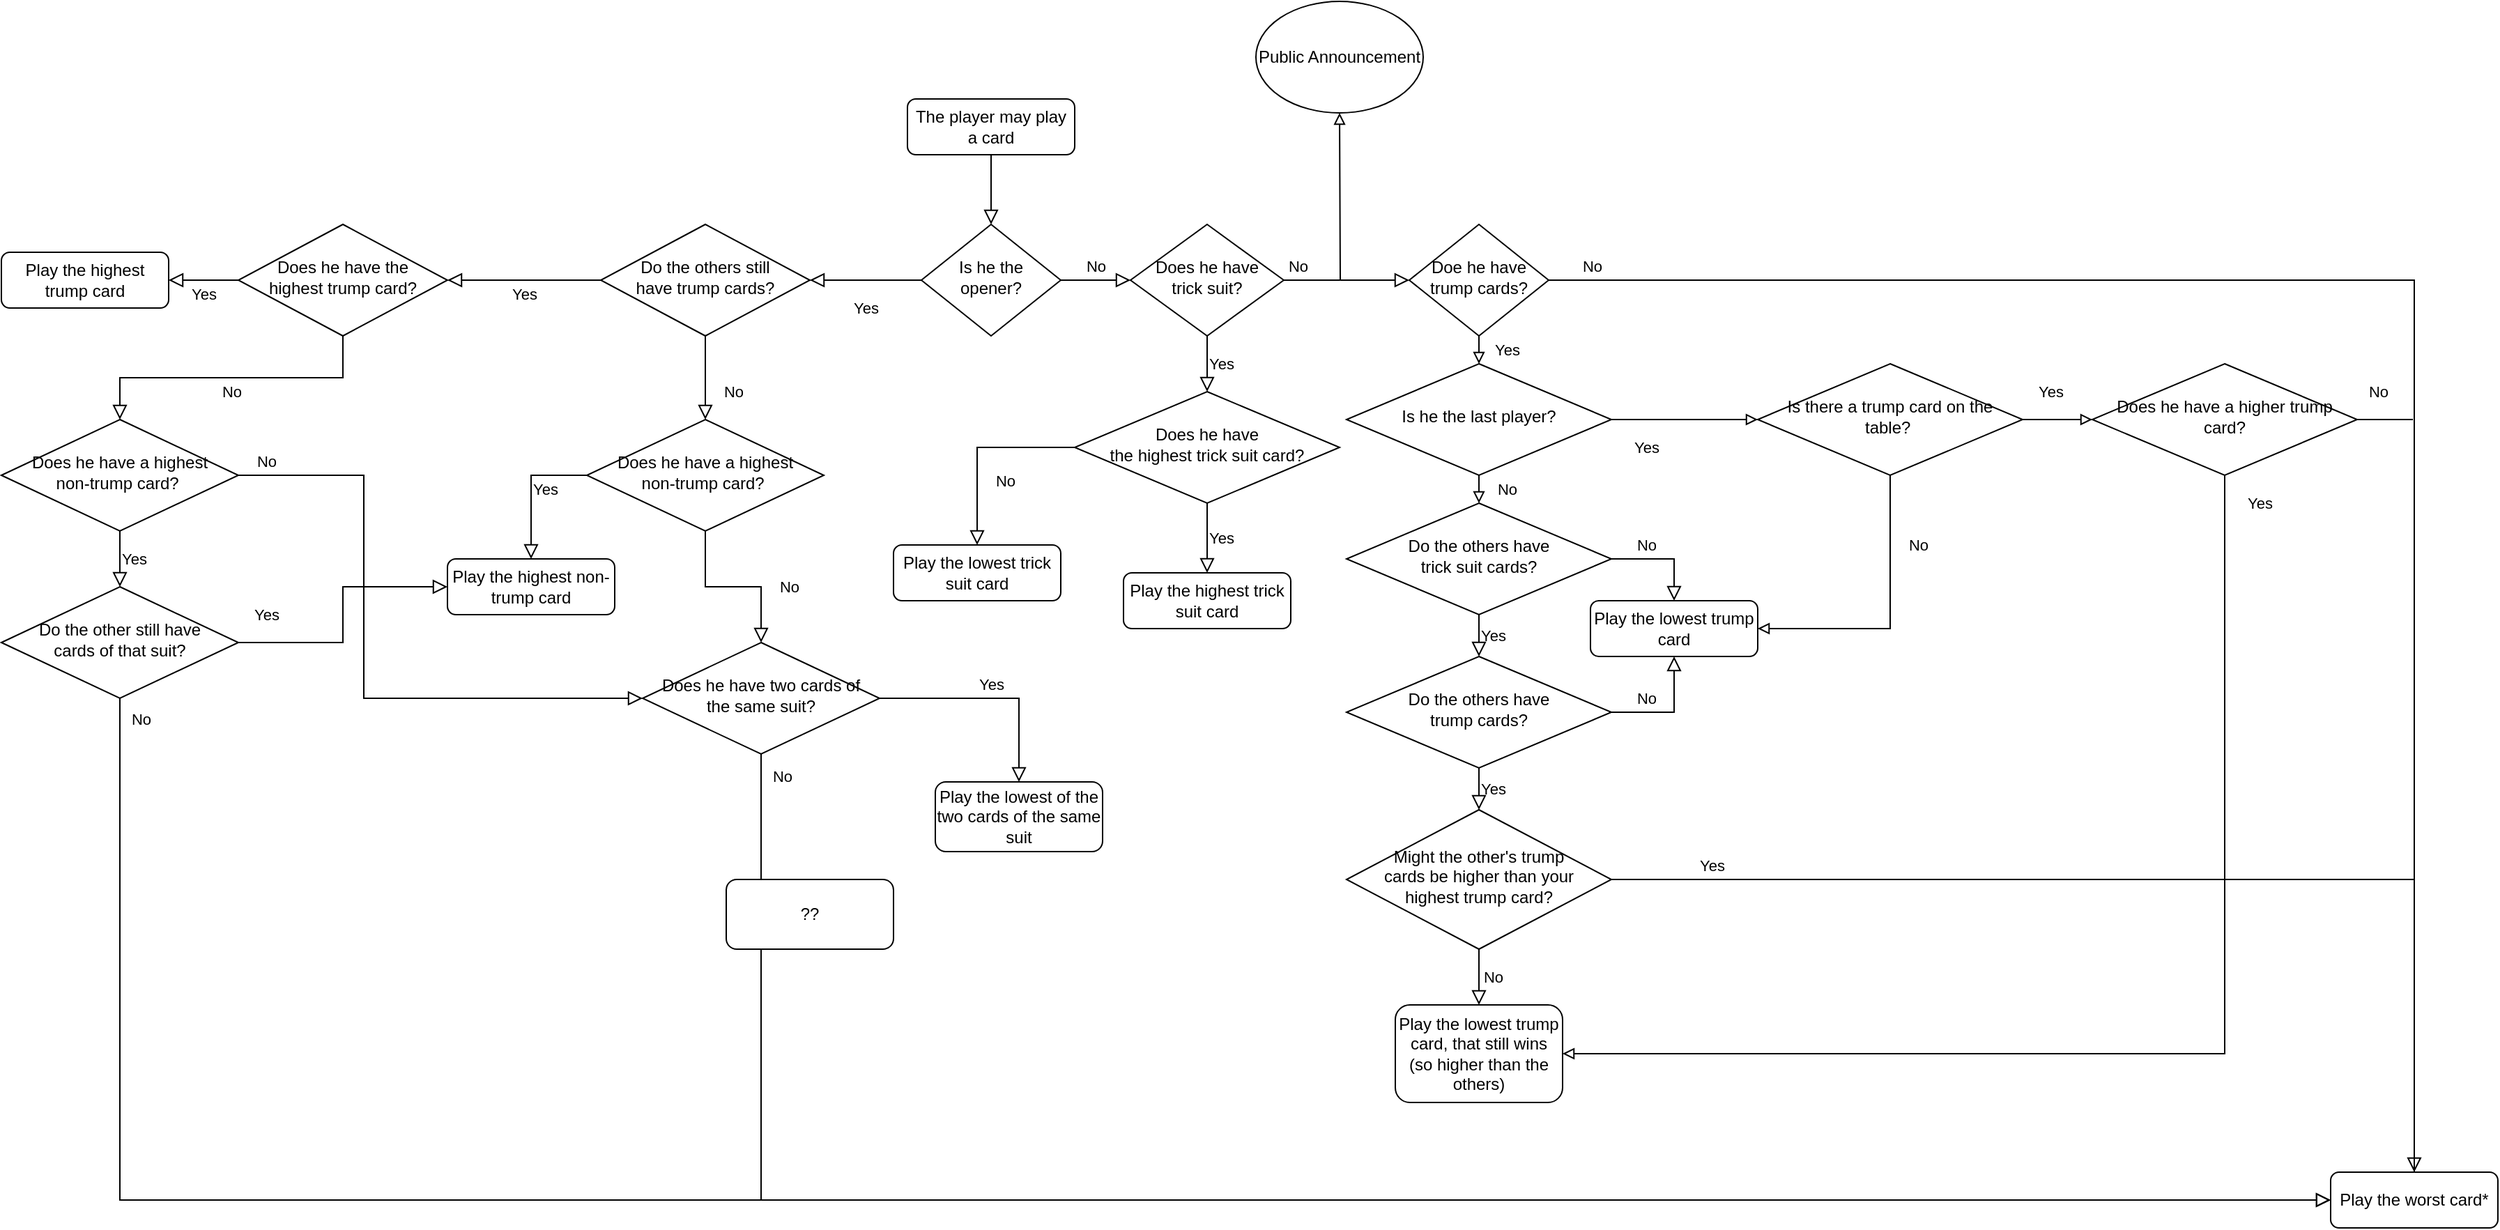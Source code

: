 <mxfile version="13.9.9" type="device"><diagram id="C5RBs43oDa-KdzZeNtuy" name="Page-1"><mxGraphModel dx="1933" dy="847" grid="1" gridSize="10" guides="1" tooltips="1" connect="1" arrows="1" fold="1" page="1" pageScale="1" pageWidth="827" pageHeight="1169" math="0" shadow="0"><root><mxCell id="WIyWlLk6GJQsqaUBKTNV-0"/><mxCell id="WIyWlLk6GJQsqaUBKTNV-1" parent="WIyWlLk6GJQsqaUBKTNV-0"/><mxCell id="WIyWlLk6GJQsqaUBKTNV-2" value="" style="rounded=0;html=1;jettySize=auto;orthogonalLoop=1;fontSize=11;endArrow=block;endFill=0;endSize=8;strokeWidth=1;shadow=0;labelBackgroundColor=none;edgeStyle=orthogonalEdgeStyle;" parent="WIyWlLk6GJQsqaUBKTNV-1" source="WIyWlLk6GJQsqaUBKTNV-3" target="WIyWlLk6GJQsqaUBKTNV-6" edge="1"><mxGeometry relative="1" as="geometry"/></mxCell><mxCell id="WIyWlLk6GJQsqaUBKTNV-3" value="The player may play a card" style="rounded=1;whiteSpace=wrap;html=1;fontSize=12;glass=0;strokeWidth=1;shadow=0;" parent="WIyWlLk6GJQsqaUBKTNV-1" vertex="1"><mxGeometry x="160" y="80" width="120" height="40" as="geometry"/></mxCell><mxCell id="WIyWlLk6GJQsqaUBKTNV-4" value="Yes" style="rounded=0;html=1;jettySize=auto;orthogonalLoop=1;fontSize=11;endArrow=block;endFill=0;endSize=8;strokeWidth=1;shadow=0;labelBackgroundColor=none;edgeStyle=orthogonalEdgeStyle;entryX=1;entryY=0.5;entryDx=0;entryDy=0;" parent="WIyWlLk6GJQsqaUBKTNV-1" source="WIyWlLk6GJQsqaUBKTNV-6" target="WIyWlLk6GJQsqaUBKTNV-10" edge="1"><mxGeometry y="20" relative="1" as="geometry"><mxPoint as="offset"/></mxGeometry></mxCell><mxCell id="WIyWlLk6GJQsqaUBKTNV-5" value="No" style="edgeStyle=orthogonalEdgeStyle;rounded=0;html=1;jettySize=auto;orthogonalLoop=1;fontSize=11;endArrow=block;endFill=0;endSize=8;strokeWidth=1;shadow=0;labelBackgroundColor=none;entryX=0;entryY=0.5;entryDx=0;entryDy=0;" parent="WIyWlLk6GJQsqaUBKTNV-1" source="WIyWlLk6GJQsqaUBKTNV-6" target="iJlDrseRgprdsMSUOjg6-0" edge="1"><mxGeometry y="10" relative="1" as="geometry"><mxPoint as="offset"/></mxGeometry></mxCell><mxCell id="WIyWlLk6GJQsqaUBKTNV-6" value="Is he the opener?" style="rhombus;whiteSpace=wrap;html=1;shadow=0;fontFamily=Helvetica;fontSize=12;align=center;strokeWidth=1;spacing=6;spacingTop=-4;" parent="WIyWlLk6GJQsqaUBKTNV-1" vertex="1"><mxGeometry x="170" y="170" width="100" height="80" as="geometry"/></mxCell><mxCell id="WIyWlLk6GJQsqaUBKTNV-8" value="No" style="rounded=0;html=1;jettySize=auto;orthogonalLoop=1;fontSize=11;endArrow=block;endFill=0;endSize=8;strokeWidth=1;shadow=0;labelBackgroundColor=none;edgeStyle=orthogonalEdgeStyle;exitX=0.5;exitY=1;exitDx=0;exitDy=0;entryX=0.5;entryY=0;entryDx=0;entryDy=0;" parent="WIyWlLk6GJQsqaUBKTNV-1" source="WIyWlLk6GJQsqaUBKTNV-10" target="iJlDrseRgprdsMSUOjg6-39" edge="1"><mxGeometry x="0.333" y="20" relative="1" as="geometry"><mxPoint as="offset"/><mxPoint x="-5" y="300" as="targetPoint"/></mxGeometry></mxCell><mxCell id="WIyWlLk6GJQsqaUBKTNV-9" value="Yes" style="edgeStyle=orthogonalEdgeStyle;rounded=0;html=1;jettySize=auto;orthogonalLoop=1;fontSize=11;endArrow=block;endFill=0;endSize=8;strokeWidth=1;shadow=0;labelBackgroundColor=none;exitX=0;exitY=0.5;exitDx=0;exitDy=0;entryX=1;entryY=0.5;entryDx=0;entryDy=0;" parent="WIyWlLk6GJQsqaUBKTNV-1" source="WIyWlLk6GJQsqaUBKTNV-10" target="iJlDrseRgprdsMSUOjg6-36" edge="1"><mxGeometry y="10" relative="1" as="geometry"><mxPoint as="offset"/><mxPoint x="-120" y="260" as="targetPoint"/></mxGeometry></mxCell><mxCell id="WIyWlLk6GJQsqaUBKTNV-10" value="Do the others still&lt;br&gt;have trump cards?" style="rhombus;whiteSpace=wrap;html=1;shadow=0;fontFamily=Helvetica;fontSize=12;align=center;strokeWidth=1;spacing=6;spacingTop=-4;" parent="WIyWlLk6GJQsqaUBKTNV-1" vertex="1"><mxGeometry x="-60" y="170" width="150" height="80" as="geometry"/></mxCell><mxCell id="scWDDhEXI0IssHFphP5g-30" style="edgeStyle=orthogonalEdgeStyle;rounded=0;orthogonalLoop=1;jettySize=auto;html=1;exitX=1;exitY=0.5;exitDx=0;exitDy=0;entryX=0.5;entryY=1;entryDx=0;entryDy=0;endArrow=block;endFill=0;" edge="1" parent="WIyWlLk6GJQsqaUBKTNV-1" source="iJlDrseRgprdsMSUOjg6-0"><mxGeometry relative="1" as="geometry"><mxPoint x="470" y="90" as="targetPoint"/></mxGeometry></mxCell><mxCell id="iJlDrseRgprdsMSUOjg6-0" value="Does he have &lt;br&gt;trick suit?" style="rhombus;whiteSpace=wrap;html=1;shadow=0;fontFamily=Helvetica;fontSize=12;align=center;strokeWidth=1;spacing=6;spacingTop=-4;" parent="WIyWlLk6GJQsqaUBKTNV-1" vertex="1"><mxGeometry x="320" y="170" width="110" height="80" as="geometry"/></mxCell><mxCell id="iJlDrseRgprdsMSUOjg6-1" value="Does he have&lt;br&gt;the highest trick suit card?" style="rhombus;whiteSpace=wrap;html=1;shadow=0;fontFamily=Helvetica;fontSize=12;align=center;strokeWidth=1;spacing=6;spacingTop=-4;" parent="WIyWlLk6GJQsqaUBKTNV-1" vertex="1"><mxGeometry x="280" y="290" width="190" height="80" as="geometry"/></mxCell><mxCell id="iJlDrseRgprdsMSUOjg6-3" value="Yes" style="edgeStyle=orthogonalEdgeStyle;rounded=0;html=1;jettySize=auto;orthogonalLoop=1;fontSize=11;endArrow=block;endFill=0;endSize=8;strokeWidth=1;shadow=0;labelBackgroundColor=none;exitX=0.5;exitY=1;exitDx=0;exitDy=0;" parent="WIyWlLk6GJQsqaUBKTNV-1" source="iJlDrseRgprdsMSUOjg6-0" target="iJlDrseRgprdsMSUOjg6-1" edge="1"><mxGeometry y="10" relative="1" as="geometry"><mxPoint as="offset"/><mxPoint x="280" y="220" as="sourcePoint"/><mxPoint x="330" y="220" as="targetPoint"/></mxGeometry></mxCell><mxCell id="scWDDhEXI0IssHFphP5g-7" style="edgeStyle=orthogonalEdgeStyle;rounded=0;orthogonalLoop=1;jettySize=auto;html=1;exitX=0.5;exitY=1;exitDx=0;exitDy=0;entryX=0.5;entryY=0;entryDx=0;entryDy=0;endArrow=block;endFill=0;" edge="1" parent="WIyWlLk6GJQsqaUBKTNV-1" source="iJlDrseRgprdsMSUOjg6-4" target="scWDDhEXI0IssHFphP5g-5"><mxGeometry relative="1" as="geometry"/></mxCell><mxCell id="iJlDrseRgprdsMSUOjg6-4" value="Doe he have trump cards?" style="rhombus;whiteSpace=wrap;html=1;shadow=0;fontFamily=Helvetica;fontSize=12;align=center;strokeWidth=1;spacing=6;spacingTop=-4;" parent="WIyWlLk6GJQsqaUBKTNV-1" vertex="1"><mxGeometry x="520" y="170" width="100" height="80" as="geometry"/></mxCell><mxCell id="iJlDrseRgprdsMSUOjg6-7" value="No" style="edgeStyle=orthogonalEdgeStyle;rounded=0;html=1;jettySize=auto;orthogonalLoop=1;fontSize=11;endArrow=block;endFill=0;endSize=8;strokeWidth=1;shadow=0;labelBackgroundColor=none;entryX=0;entryY=0.5;entryDx=0;entryDy=0;exitX=1;exitY=0.5;exitDx=0;exitDy=0;" parent="WIyWlLk6GJQsqaUBKTNV-1" source="iJlDrseRgprdsMSUOjg6-0" target="iJlDrseRgprdsMSUOjg6-4" edge="1"><mxGeometry x="-0.778" y="10" relative="1" as="geometry"><mxPoint as="offset"/><mxPoint x="460" y="120" as="sourcePoint"/><mxPoint x="330" y="220" as="targetPoint"/></mxGeometry></mxCell><mxCell id="iJlDrseRgprdsMSUOjg6-8" value="Yes" style="edgeStyle=orthogonalEdgeStyle;rounded=0;html=1;jettySize=auto;orthogonalLoop=1;fontSize=11;endArrow=block;endFill=0;endSize=8;strokeWidth=1;shadow=0;labelBackgroundColor=none;exitX=0.5;exitY=1;exitDx=0;exitDy=0;entryX=0.5;entryY=0;entryDx=0;entryDy=0;" parent="WIyWlLk6GJQsqaUBKTNV-1" source="iJlDrseRgprdsMSUOjg6-1" target="iJlDrseRgprdsMSUOjg6-9" edge="1"><mxGeometry y="10" relative="1" as="geometry"><mxPoint as="offset"/><mxPoint x="385" y="260" as="sourcePoint"/><mxPoint x="375" y="420" as="targetPoint"/></mxGeometry></mxCell><mxCell id="iJlDrseRgprdsMSUOjg6-9" value="Play the highest trick suit card" style="rounded=1;whiteSpace=wrap;html=1;fontSize=12;glass=0;strokeWidth=1;shadow=0;" parent="WIyWlLk6GJQsqaUBKTNV-1" vertex="1"><mxGeometry x="315" y="420" width="120" height="40" as="geometry"/></mxCell><mxCell id="iJlDrseRgprdsMSUOjg6-11" value="Play the lowest trick suit card" style="rounded=1;whiteSpace=wrap;html=1;fontSize=12;glass=0;strokeWidth=1;shadow=0;" parent="WIyWlLk6GJQsqaUBKTNV-1" vertex="1"><mxGeometry x="150" y="400" width="120" height="40" as="geometry"/></mxCell><mxCell id="iJlDrseRgprdsMSUOjg6-12" value="No" style="rounded=0;html=1;jettySize=auto;orthogonalLoop=1;fontSize=11;endArrow=block;endFill=0;endSize=8;strokeWidth=1;shadow=0;labelBackgroundColor=none;edgeStyle=orthogonalEdgeStyle;entryX=0.5;entryY=0;entryDx=0;entryDy=0;" parent="WIyWlLk6GJQsqaUBKTNV-1" source="iJlDrseRgprdsMSUOjg6-1" target="iJlDrseRgprdsMSUOjg6-11" edge="1"><mxGeometry x="0.333" y="20" relative="1" as="geometry"><mxPoint as="offset"/><mxPoint x="60" y="280" as="sourcePoint"/><mxPoint x="130" y="330" as="targetPoint"/></mxGeometry></mxCell><mxCell id="iJlDrseRgprdsMSUOjg6-13" value="Do the others have &lt;br&gt;trick suit cards?" style="rhombus;whiteSpace=wrap;html=1;shadow=0;fontFamily=Helvetica;fontSize=12;align=center;strokeWidth=1;spacing=6;spacingTop=-4;" parent="WIyWlLk6GJQsqaUBKTNV-1" vertex="1"><mxGeometry x="475" y="370" width="190" height="80" as="geometry"/></mxCell><mxCell id="iJlDrseRgprdsMSUOjg6-16" value="No" style="edgeStyle=orthogonalEdgeStyle;rounded=0;html=1;jettySize=auto;orthogonalLoop=1;fontSize=11;endArrow=block;endFill=0;endSize=8;strokeWidth=1;shadow=0;labelBackgroundColor=none;entryX=0.5;entryY=0;entryDx=0;entryDy=0;exitX=1;exitY=0.5;exitDx=0;exitDy=0;" parent="WIyWlLk6GJQsqaUBKTNV-1" source="iJlDrseRgprdsMSUOjg6-4" target="iJlDrseRgprdsMSUOjg6-15" edge="1"><mxGeometry x="-0.952" y="10" relative="1" as="geometry"><mxPoint as="offset"/><mxPoint x="440" y="220" as="sourcePoint"/><mxPoint x="530" y="220" as="targetPoint"/></mxGeometry></mxCell><mxCell id="iJlDrseRgprdsMSUOjg6-18" value="No" style="edgeStyle=orthogonalEdgeStyle;rounded=0;html=1;jettySize=auto;orthogonalLoop=1;fontSize=11;endArrow=block;endFill=0;endSize=8;strokeWidth=1;shadow=0;labelBackgroundColor=none;exitX=1;exitY=0.5;exitDx=0;exitDy=0;entryX=0.5;entryY=0;entryDx=0;entryDy=0;" parent="WIyWlLk6GJQsqaUBKTNV-1" source="iJlDrseRgprdsMSUOjg6-13" target="iJlDrseRgprdsMSUOjg6-19" edge="1"><mxGeometry x="-0.333" y="10" relative="1" as="geometry"><mxPoint as="offset"/><mxPoint x="630" y="290" as="sourcePoint"/><mxPoint x="760" y="450" as="targetPoint"/></mxGeometry></mxCell><mxCell id="iJlDrseRgprdsMSUOjg6-19" value="Play the lowest trump card" style="rounded=1;whiteSpace=wrap;html=1;fontSize=12;glass=0;strokeWidth=1;shadow=0;" parent="WIyWlLk6GJQsqaUBKTNV-1" vertex="1"><mxGeometry x="650" y="440" width="120" height="40" as="geometry"/></mxCell><mxCell id="iJlDrseRgprdsMSUOjg6-21" value="Yes" style="edgeStyle=orthogonalEdgeStyle;rounded=0;html=1;jettySize=auto;orthogonalLoop=1;fontSize=11;endArrow=block;endFill=0;endSize=8;strokeWidth=1;shadow=0;labelBackgroundColor=none;exitX=0.5;exitY=1;exitDx=0;exitDy=0;entryX=0.5;entryY=0;entryDx=0;entryDy=0;" parent="WIyWlLk6GJQsqaUBKTNV-1" source="iJlDrseRgprdsMSUOjg6-13" target="iJlDrseRgprdsMSUOjg6-22" edge="1"><mxGeometry y="10" relative="1" as="geometry"><mxPoint as="offset"/><mxPoint x="580" y="330" as="sourcePoint"/><mxPoint x="570" y="500" as="targetPoint"/></mxGeometry></mxCell><mxCell id="iJlDrseRgprdsMSUOjg6-22" value="Do the others have &lt;br&gt;trump cards?" style="rhombus;whiteSpace=wrap;html=1;shadow=0;fontFamily=Helvetica;fontSize=12;align=center;strokeWidth=1;spacing=6;spacingTop=-4;" parent="WIyWlLk6GJQsqaUBKTNV-1" vertex="1"><mxGeometry x="475" y="480" width="190" height="80" as="geometry"/></mxCell><mxCell id="iJlDrseRgprdsMSUOjg6-25" value="No" style="edgeStyle=orthogonalEdgeStyle;rounded=0;html=1;jettySize=auto;orthogonalLoop=1;fontSize=11;endArrow=block;endFill=0;endSize=8;strokeWidth=1;shadow=0;labelBackgroundColor=none;exitX=1;exitY=0.5;exitDx=0;exitDy=0;entryX=0.5;entryY=1;entryDx=0;entryDy=0;" parent="WIyWlLk6GJQsqaUBKTNV-1" source="iJlDrseRgprdsMSUOjg6-22" target="iJlDrseRgprdsMSUOjg6-19" edge="1"><mxGeometry x="-0.412" y="10" relative="1" as="geometry"><mxPoint as="offset"/><mxPoint x="675" y="420" as="sourcePoint"/><mxPoint x="760" y="450" as="targetPoint"/></mxGeometry></mxCell><mxCell id="iJlDrseRgprdsMSUOjg6-27" value="Yes" style="edgeStyle=orthogonalEdgeStyle;rounded=0;html=1;jettySize=auto;orthogonalLoop=1;fontSize=11;endArrow=block;endFill=0;endSize=8;strokeWidth=1;shadow=0;labelBackgroundColor=none;exitX=0.5;exitY=1;exitDx=0;exitDy=0;entryX=0.5;entryY=0;entryDx=0;entryDy=0;" parent="WIyWlLk6GJQsqaUBKTNV-1" source="iJlDrseRgprdsMSUOjg6-22" target="iJlDrseRgprdsMSUOjg6-28" edge="1"><mxGeometry y="10" relative="1" as="geometry"><mxPoint as="offset"/><mxPoint x="580" y="460" as="sourcePoint"/><mxPoint x="570" y="615" as="targetPoint"/></mxGeometry></mxCell><mxCell id="iJlDrseRgprdsMSUOjg6-28" value="Might the other's trump &lt;br&gt;cards be higher than your &lt;br&gt;highest trump card?" style="rhombus;whiteSpace=wrap;html=1;shadow=0;fontFamily=Helvetica;fontSize=12;align=center;strokeWidth=1;spacing=6;spacingTop=-4;" parent="WIyWlLk6GJQsqaUBKTNV-1" vertex="1"><mxGeometry x="475" y="590" width="190" height="100" as="geometry"/></mxCell><mxCell id="iJlDrseRgprdsMSUOjg6-31" value="Play the lowest trump card, that still wins (so higher than the others)" style="rounded=1;whiteSpace=wrap;html=1;fontSize=12;glass=0;strokeWidth=1;shadow=0;" parent="WIyWlLk6GJQsqaUBKTNV-1" vertex="1"><mxGeometry x="510" y="730" width="120" height="70" as="geometry"/></mxCell><mxCell id="iJlDrseRgprdsMSUOjg6-34" value="No" style="edgeStyle=orthogonalEdgeStyle;rounded=0;html=1;jettySize=auto;orthogonalLoop=1;fontSize=11;endArrow=block;endFill=0;endSize=8;strokeWidth=1;shadow=0;labelBackgroundColor=none;exitX=0.5;exitY=1;exitDx=0;exitDy=0;entryX=0.5;entryY=0;entryDx=0;entryDy=0;" parent="WIyWlLk6GJQsqaUBKTNV-1" source="iJlDrseRgprdsMSUOjg6-28" target="iJlDrseRgprdsMSUOjg6-31" edge="1"><mxGeometry y="10" relative="1" as="geometry"><mxPoint as="offset"/><mxPoint x="675" y="530" as="sourcePoint"/><mxPoint x="760" y="490" as="targetPoint"/></mxGeometry></mxCell><mxCell id="iJlDrseRgprdsMSUOjg6-15" value="Play the worst card*" style="rounded=1;whiteSpace=wrap;html=1;fontSize=12;glass=0;strokeWidth=1;shadow=0;" parent="WIyWlLk6GJQsqaUBKTNV-1" vertex="1"><mxGeometry x="1181" y="850" width="120" height="40" as="geometry"/></mxCell><mxCell id="iJlDrseRgprdsMSUOjg6-35" value="Yes" style="edgeStyle=orthogonalEdgeStyle;rounded=0;html=1;jettySize=auto;orthogonalLoop=1;fontSize=11;endArrow=none;endFill=0;endSize=8;strokeWidth=1;shadow=0;labelBackgroundColor=none;exitX=1;exitY=0.5;exitDx=0;exitDy=0;" parent="WIyWlLk6GJQsqaUBKTNV-1" source="iJlDrseRgprdsMSUOjg6-28" target="iJlDrseRgprdsMSUOjg6-15" edge="1"><mxGeometry x="-0.818" y="10" relative="1" as="geometry"><mxPoint as="offset"/><mxPoint x="665" y="570" as="sourcePoint"/><mxPoint x="830" y="840" as="targetPoint"/></mxGeometry></mxCell><mxCell id="iJlDrseRgprdsMSUOjg6-36" value="Does he have the&lt;br&gt;highest trump card?" style="rhombus;whiteSpace=wrap;html=1;shadow=0;fontFamily=Helvetica;fontSize=12;align=center;strokeWidth=1;spacing=6;spacingTop=-4;" parent="WIyWlLk6GJQsqaUBKTNV-1" vertex="1"><mxGeometry x="-320" y="170" width="150" height="80" as="geometry"/></mxCell><mxCell id="iJlDrseRgprdsMSUOjg6-37" value="Play the highest trump card" style="rounded=1;whiteSpace=wrap;html=1;fontSize=12;glass=0;strokeWidth=1;shadow=0;" parent="WIyWlLk6GJQsqaUBKTNV-1" vertex="1"><mxGeometry x="-490" y="190" width="120" height="40" as="geometry"/></mxCell><mxCell id="iJlDrseRgprdsMSUOjg6-38" value="Yes" style="edgeStyle=orthogonalEdgeStyle;rounded=0;html=1;jettySize=auto;orthogonalLoop=1;fontSize=11;endArrow=block;endFill=0;endSize=8;strokeWidth=1;shadow=0;labelBackgroundColor=none;exitX=0;exitY=0.5;exitDx=0;exitDy=0;entryX=1;entryY=0.5;entryDx=0;entryDy=0;" parent="WIyWlLk6GJQsqaUBKTNV-1" source="iJlDrseRgprdsMSUOjg6-36" target="iJlDrseRgprdsMSUOjg6-37" edge="1"><mxGeometry y="10" relative="1" as="geometry"><mxPoint as="offset"/><mxPoint x="-70" y="220" as="sourcePoint"/><mxPoint x="-140" y="220" as="targetPoint"/></mxGeometry></mxCell><mxCell id="iJlDrseRgprdsMSUOjg6-39" value="Does he have a highest &lt;br&gt;non-trump card?&amp;nbsp;" style="rhombus;whiteSpace=wrap;html=1;shadow=0;fontFamily=Helvetica;fontSize=12;align=center;strokeWidth=1;spacing=6;spacingTop=-4;" parent="WIyWlLk6GJQsqaUBKTNV-1" vertex="1"><mxGeometry x="-70" y="310" width="170" height="80" as="geometry"/></mxCell><mxCell id="iJlDrseRgprdsMSUOjg6-40" value="Play the highest non-trump card" style="rounded=1;whiteSpace=wrap;html=1;fontSize=12;glass=0;strokeWidth=1;shadow=0;" parent="WIyWlLk6GJQsqaUBKTNV-1" vertex="1"><mxGeometry x="-170" y="410" width="120" height="40" as="geometry"/></mxCell><mxCell id="iJlDrseRgprdsMSUOjg6-41" value="Yes" style="edgeStyle=orthogonalEdgeStyle;rounded=0;html=1;jettySize=auto;orthogonalLoop=1;fontSize=11;endArrow=block;endFill=0;endSize=8;strokeWidth=1;shadow=0;labelBackgroundColor=none;exitX=0;exitY=0.5;exitDx=0;exitDy=0;entryX=0.5;entryY=0;entryDx=0;entryDy=0;" parent="WIyWlLk6GJQsqaUBKTNV-1" source="iJlDrseRgprdsMSUOjg6-39" target="iJlDrseRgprdsMSUOjg6-40" edge="1"><mxGeometry y="10" relative="1" as="geometry"><mxPoint as="offset"/><mxPoint x="-70" y="220" as="sourcePoint"/><mxPoint x="-140" y="220" as="targetPoint"/></mxGeometry></mxCell><mxCell id="iJlDrseRgprdsMSUOjg6-43" value="Does he have two cards of the same suit?" style="rhombus;whiteSpace=wrap;html=1;shadow=0;fontFamily=Helvetica;fontSize=12;align=center;strokeWidth=1;spacing=6;spacingTop=-4;" parent="WIyWlLk6GJQsqaUBKTNV-1" vertex="1"><mxGeometry x="-30" y="470" width="170" height="80" as="geometry"/></mxCell><mxCell id="iJlDrseRgprdsMSUOjg6-44" value="No" style="rounded=0;html=1;jettySize=auto;orthogonalLoop=1;fontSize=11;endArrow=block;endFill=0;endSize=8;strokeWidth=1;shadow=0;labelBackgroundColor=none;edgeStyle=orthogonalEdgeStyle;exitX=0.5;exitY=1;exitDx=0;exitDy=0;entryX=0.5;entryY=0;entryDx=0;entryDy=0;" parent="WIyWlLk6GJQsqaUBKTNV-1" source="iJlDrseRgprdsMSUOjg6-39" target="iJlDrseRgprdsMSUOjg6-43" edge="1"><mxGeometry x="0.333" y="20" relative="1" as="geometry"><mxPoint as="offset"/><mxPoint x="25" y="260" as="sourcePoint"/><mxPoint x="25" y="320" as="targetPoint"/></mxGeometry></mxCell><mxCell id="iJlDrseRgprdsMSUOjg6-45" value="Yes" style="edgeStyle=orthogonalEdgeStyle;rounded=0;html=1;jettySize=auto;orthogonalLoop=1;fontSize=11;endArrow=block;endFill=0;endSize=8;strokeWidth=1;shadow=0;labelBackgroundColor=none;exitX=1;exitY=0.5;exitDx=0;exitDy=0;entryX=0.5;entryY=0;entryDx=0;entryDy=0;" parent="WIyWlLk6GJQsqaUBKTNV-1" source="iJlDrseRgprdsMSUOjg6-43" target="iJlDrseRgprdsMSUOjg6-46" edge="1"><mxGeometry y="10" relative="1" as="geometry"><mxPoint as="offset"/><mxPoint x="-60" y="360" as="sourcePoint"/><mxPoint x="-30" y="550" as="targetPoint"/></mxGeometry></mxCell><mxCell id="iJlDrseRgprdsMSUOjg6-46" value="Play the lowest of the two cards of the same suit" style="rounded=1;whiteSpace=wrap;html=1;fontSize=12;glass=0;strokeWidth=1;shadow=0;" parent="WIyWlLk6GJQsqaUBKTNV-1" vertex="1"><mxGeometry x="180" y="570" width="120" height="50" as="geometry"/></mxCell><mxCell id="iJlDrseRgprdsMSUOjg6-47" value="No" style="rounded=0;html=1;jettySize=auto;orthogonalLoop=1;fontSize=11;endArrow=block;endFill=0;endSize=8;strokeWidth=1;shadow=0;labelBackgroundColor=none;edgeStyle=orthogonalEdgeStyle;exitX=0.5;exitY=1;exitDx=0;exitDy=0;entryX=0;entryY=0.5;entryDx=0;entryDy=0;" parent="WIyWlLk6GJQsqaUBKTNV-1" source="iJlDrseRgprdsMSUOjg6-43" target="iJlDrseRgprdsMSUOjg6-15" edge="1"><mxGeometry x="-0.978" y="15" relative="1" as="geometry"><mxPoint as="offset"/><mxPoint x="25" y="400" as="sourcePoint"/><mxPoint x="160" y="650" as="targetPoint"/></mxGeometry></mxCell><mxCell id="iJlDrseRgprdsMSUOjg6-48" value="??" style="rounded=1;whiteSpace=wrap;html=1;fontSize=12;glass=0;strokeWidth=1;shadow=0;" parent="WIyWlLk6GJQsqaUBKTNV-1" vertex="1"><mxGeometry x="30" y="640" width="120" height="50" as="geometry"/></mxCell><mxCell id="iJlDrseRgprdsMSUOjg6-49" value="Does he have a highest &lt;br&gt;non-trump card?&amp;nbsp;" style="rhombus;whiteSpace=wrap;html=1;shadow=0;fontFamily=Helvetica;fontSize=12;align=center;strokeWidth=1;spacing=6;spacingTop=-4;" parent="WIyWlLk6GJQsqaUBKTNV-1" vertex="1"><mxGeometry x="-490" y="310" width="170" height="80" as="geometry"/></mxCell><mxCell id="iJlDrseRgprdsMSUOjg6-50" value="No" style="edgeStyle=orthogonalEdgeStyle;rounded=0;html=1;jettySize=auto;orthogonalLoop=1;fontSize=11;endArrow=block;endFill=0;endSize=8;strokeWidth=1;shadow=0;labelBackgroundColor=none;exitX=0.5;exitY=1;exitDx=0;exitDy=0;entryX=0.5;entryY=0;entryDx=0;entryDy=0;" parent="WIyWlLk6GJQsqaUBKTNV-1" source="iJlDrseRgprdsMSUOjg6-36" target="iJlDrseRgprdsMSUOjg6-49" edge="1"><mxGeometry y="10" relative="1" as="geometry"><mxPoint as="offset"/><mxPoint x="-50" y="220" as="sourcePoint"/><mxPoint x="-160" y="220" as="targetPoint"/></mxGeometry></mxCell><mxCell id="iJlDrseRgprdsMSUOjg6-51" value="No" style="edgeStyle=orthogonalEdgeStyle;rounded=0;html=1;jettySize=auto;orthogonalLoop=1;fontSize=11;endArrow=block;endFill=0;endSize=8;strokeWidth=1;shadow=0;labelBackgroundColor=none;exitX=1;exitY=0.5;exitDx=0;exitDy=0;entryX=0;entryY=0.5;entryDx=0;entryDy=0;" parent="WIyWlLk6GJQsqaUBKTNV-1" source="iJlDrseRgprdsMSUOjg6-49" target="iJlDrseRgprdsMSUOjg6-43" edge="1"><mxGeometry x="-0.911" y="10" relative="1" as="geometry"><mxPoint as="offset"/><mxPoint x="-235" y="260" as="sourcePoint"/><mxPoint x="-395" y="320" as="targetPoint"/><Array as="points"><mxPoint x="-230" y="350"/><mxPoint x="-230" y="510"/></Array></mxGeometry></mxCell><mxCell id="iJlDrseRgprdsMSUOjg6-52" value="Yes" style="edgeStyle=orthogonalEdgeStyle;rounded=0;html=1;jettySize=auto;orthogonalLoop=1;fontSize=11;endArrow=block;endFill=0;endSize=8;strokeWidth=1;shadow=0;labelBackgroundColor=none;exitX=0.5;exitY=1;exitDx=0;exitDy=0;entryX=0.5;entryY=0;entryDx=0;entryDy=0;" parent="WIyWlLk6GJQsqaUBKTNV-1" source="iJlDrseRgprdsMSUOjg6-49" target="iJlDrseRgprdsMSUOjg6-53" edge="1"><mxGeometry y="10" relative="1" as="geometry"><mxPoint as="offset"/><mxPoint x="-60" y="360" as="sourcePoint"/><mxPoint x="-405" y="460" as="targetPoint"/></mxGeometry></mxCell><mxCell id="iJlDrseRgprdsMSUOjg6-53" value="Do the other still have &lt;br&gt;cards of that suit?" style="rhombus;whiteSpace=wrap;html=1;shadow=0;fontFamily=Helvetica;fontSize=12;align=center;strokeWidth=1;spacing=6;spacingTop=-4;" parent="WIyWlLk6GJQsqaUBKTNV-1" vertex="1"><mxGeometry x="-490" y="430" width="170" height="80" as="geometry"/></mxCell><mxCell id="iJlDrseRgprdsMSUOjg6-54" value="Yes" style="edgeStyle=orthogonalEdgeStyle;rounded=0;html=1;jettySize=auto;orthogonalLoop=1;fontSize=11;endArrow=block;endFill=0;endSize=8;strokeWidth=1;shadow=0;labelBackgroundColor=none;exitX=1;exitY=0.5;exitDx=0;exitDy=0;entryX=0;entryY=0.5;entryDx=0;entryDy=0;" parent="WIyWlLk6GJQsqaUBKTNV-1" source="iJlDrseRgprdsMSUOjg6-53" target="iJlDrseRgprdsMSUOjg6-40" edge="1"><mxGeometry x="-0.789" y="20" relative="1" as="geometry"><mxPoint as="offset"/><mxPoint x="-395" y="400" as="sourcePoint"/><mxPoint x="-395" y="440" as="targetPoint"/></mxGeometry></mxCell><mxCell id="iJlDrseRgprdsMSUOjg6-56" value="No" style="edgeStyle=orthogonalEdgeStyle;rounded=0;html=1;jettySize=auto;orthogonalLoop=1;fontSize=11;endArrow=block;endFill=0;endSize=8;strokeWidth=1;shadow=0;labelBackgroundColor=none;exitX=0.5;exitY=1;exitDx=0;exitDy=0;entryX=0;entryY=0.5;entryDx=0;entryDy=0;" parent="WIyWlLk6GJQsqaUBKTNV-1" source="iJlDrseRgprdsMSUOjg6-53" target="iJlDrseRgprdsMSUOjg6-15" edge="1"><mxGeometry x="-0.986" y="15" relative="1" as="geometry"><mxPoint y="1" as="offset"/><mxPoint x="-235" y="260" as="sourcePoint"/><mxPoint x="700" y="780" as="targetPoint"/></mxGeometry></mxCell><mxCell id="scWDDhEXI0IssHFphP5g-6" style="edgeStyle=orthogonalEdgeStyle;rounded=0;orthogonalLoop=1;jettySize=auto;html=1;exitX=0.5;exitY=1;exitDx=0;exitDy=0;entryX=0.5;entryY=0;entryDx=0;entryDy=0;endArrow=block;endFill=0;" edge="1" parent="WIyWlLk6GJQsqaUBKTNV-1" source="scWDDhEXI0IssHFphP5g-5" target="iJlDrseRgprdsMSUOjg6-13"><mxGeometry relative="1" as="geometry"/></mxCell><mxCell id="scWDDhEXI0IssHFphP5g-13" style="edgeStyle=orthogonalEdgeStyle;rounded=0;orthogonalLoop=1;jettySize=auto;html=1;exitX=1;exitY=0.5;exitDx=0;exitDy=0;entryX=0;entryY=0.5;entryDx=0;entryDy=0;endArrow=block;endFill=0;" edge="1" parent="WIyWlLk6GJQsqaUBKTNV-1" source="scWDDhEXI0IssHFphP5g-5" target="scWDDhEXI0IssHFphP5g-12"><mxGeometry relative="1" as="geometry"/></mxCell><mxCell id="scWDDhEXI0IssHFphP5g-5" value="Is he the last player?" style="rhombus;whiteSpace=wrap;html=1;shadow=0;fontFamily=Helvetica;fontSize=12;align=center;strokeWidth=1;spacing=6;spacingTop=-4;" vertex="1" parent="WIyWlLk6GJQsqaUBKTNV-1"><mxGeometry x="475" y="270" width="190" height="80" as="geometry"/></mxCell><mxCell id="scWDDhEXI0IssHFphP5g-8" value="&lt;font style=&quot;font-size: 11px&quot;&gt;Yes&lt;/font&gt;" style="text;html=1;align=center;verticalAlign=middle;resizable=0;points=[];autosize=1;" vertex="1" parent="WIyWlLk6GJQsqaUBKTNV-1"><mxGeometry x="575" y="250" width="30" height="20" as="geometry"/></mxCell><mxCell id="scWDDhEXI0IssHFphP5g-9" value="&lt;font style=&quot;font-size: 11px&quot;&gt;No&lt;/font&gt;" style="text;html=1;align=center;verticalAlign=middle;resizable=0;points=[];autosize=1;" vertex="1" parent="WIyWlLk6GJQsqaUBKTNV-1"><mxGeometry x="575" y="350" width="30" height="20" as="geometry"/></mxCell><mxCell id="scWDDhEXI0IssHFphP5g-11" value="&lt;font style=&quot;font-size: 11px&quot;&gt;Yes&lt;/font&gt;" style="text;html=1;align=center;verticalAlign=middle;resizable=0;points=[];autosize=1;" vertex="1" parent="WIyWlLk6GJQsqaUBKTNV-1"><mxGeometry x="675" y="320" width="30" height="20" as="geometry"/></mxCell><mxCell id="scWDDhEXI0IssHFphP5g-18" style="edgeStyle=orthogonalEdgeStyle;rounded=0;orthogonalLoop=1;jettySize=auto;html=1;exitX=1;exitY=0.5;exitDx=0;exitDy=0;entryX=0;entryY=0.5;entryDx=0;entryDy=0;endArrow=block;endFill=0;" edge="1" parent="WIyWlLk6GJQsqaUBKTNV-1" source="scWDDhEXI0IssHFphP5g-12" target="scWDDhEXI0IssHFphP5g-14"><mxGeometry relative="1" as="geometry"/></mxCell><mxCell id="scWDDhEXI0IssHFphP5g-19" style="edgeStyle=orthogonalEdgeStyle;rounded=0;orthogonalLoop=1;jettySize=auto;html=1;exitX=0.5;exitY=1;exitDx=0;exitDy=0;entryX=1;entryY=0.5;entryDx=0;entryDy=0;endArrow=block;endFill=0;" edge="1" parent="WIyWlLk6GJQsqaUBKTNV-1" source="scWDDhEXI0IssHFphP5g-12" target="iJlDrseRgprdsMSUOjg6-19"><mxGeometry relative="1" as="geometry"/></mxCell><mxCell id="scWDDhEXI0IssHFphP5g-12" value="&lt;p style=&quot;line-height: 120%&quot;&gt;Is there a trump card on the table?&amp;nbsp;&lt;/p&gt;" style="rhombus;whiteSpace=wrap;html=1;shadow=0;fontFamily=Helvetica;fontSize=12;align=center;strokeWidth=1;spacing=6;spacingTop=-4;" vertex="1" parent="WIyWlLk6GJQsqaUBKTNV-1"><mxGeometry x="770" y="270" width="190" height="80" as="geometry"/></mxCell><mxCell id="scWDDhEXI0IssHFphP5g-22" style="edgeStyle=orthogonalEdgeStyle;rounded=0;orthogonalLoop=1;jettySize=auto;html=1;exitX=1;exitY=0.5;exitDx=0;exitDy=0;endArrow=none;endFill=0;" edge="1" parent="WIyWlLk6GJQsqaUBKTNV-1" source="scWDDhEXI0IssHFphP5g-14"><mxGeometry relative="1" as="geometry"><mxPoint x="1240" y="310" as="targetPoint"/></mxGeometry></mxCell><mxCell id="scWDDhEXI0IssHFphP5g-24" style="edgeStyle=orthogonalEdgeStyle;rounded=0;orthogonalLoop=1;jettySize=auto;html=1;exitX=0.5;exitY=1;exitDx=0;exitDy=0;entryX=1;entryY=0.5;entryDx=0;entryDy=0;endArrow=block;endFill=0;" edge="1" parent="WIyWlLk6GJQsqaUBKTNV-1" source="scWDDhEXI0IssHFphP5g-14" target="iJlDrseRgprdsMSUOjg6-31"><mxGeometry relative="1" as="geometry"/></mxCell><mxCell id="scWDDhEXI0IssHFphP5g-14" value="&lt;p style=&quot;line-height: 120%&quot;&gt;Does he have a higher trump card?&lt;/p&gt;" style="rhombus;whiteSpace=wrap;html=1;shadow=0;fontFamily=Helvetica;fontSize=12;align=center;strokeWidth=1;spacing=6;spacingTop=-4;" vertex="1" parent="WIyWlLk6GJQsqaUBKTNV-1"><mxGeometry x="1010" y="270" width="190" height="80" as="geometry"/></mxCell><mxCell id="scWDDhEXI0IssHFphP5g-16" value="&lt;font style=&quot;font-size: 11px&quot;&gt;Yes&lt;/font&gt;" style="text;html=1;align=center;verticalAlign=middle;resizable=0;points=[];autosize=1;" vertex="1" parent="WIyWlLk6GJQsqaUBKTNV-1"><mxGeometry x="965" y="280" width="30" height="20" as="geometry"/></mxCell><mxCell id="scWDDhEXI0IssHFphP5g-20" value="&lt;font style=&quot;font-size: 11px&quot;&gt;No&lt;/font&gt;" style="text;html=1;align=center;verticalAlign=middle;resizable=0;points=[];autosize=1;" vertex="1" parent="WIyWlLk6GJQsqaUBKTNV-1"><mxGeometry x="870" y="390" width="30" height="20" as="geometry"/></mxCell><mxCell id="scWDDhEXI0IssHFphP5g-23" value="&lt;font style=&quot;font-size: 11px&quot;&gt;No&lt;/font&gt;" style="text;html=1;align=center;verticalAlign=middle;resizable=0;points=[];autosize=1;" vertex="1" parent="WIyWlLk6GJQsqaUBKTNV-1"><mxGeometry x="1200" y="280" width="30" height="20" as="geometry"/></mxCell><mxCell id="scWDDhEXI0IssHFphP5g-26" value="&lt;font style=&quot;font-size: 11px&quot;&gt;Yes&lt;/font&gt;" style="text;html=1;align=center;verticalAlign=middle;resizable=0;points=[];autosize=1;" vertex="1" parent="WIyWlLk6GJQsqaUBKTNV-1"><mxGeometry x="1115" y="360" width="30" height="20" as="geometry"/></mxCell><mxCell id="scWDDhEXI0IssHFphP5g-31" value="Public Announcement" style="ellipse;whiteSpace=wrap;html=1;" vertex="1" parent="WIyWlLk6GJQsqaUBKTNV-1"><mxGeometry x="410" y="10" width="120" height="80" as="geometry"/></mxCell></root></mxGraphModel></diagram></mxfile>